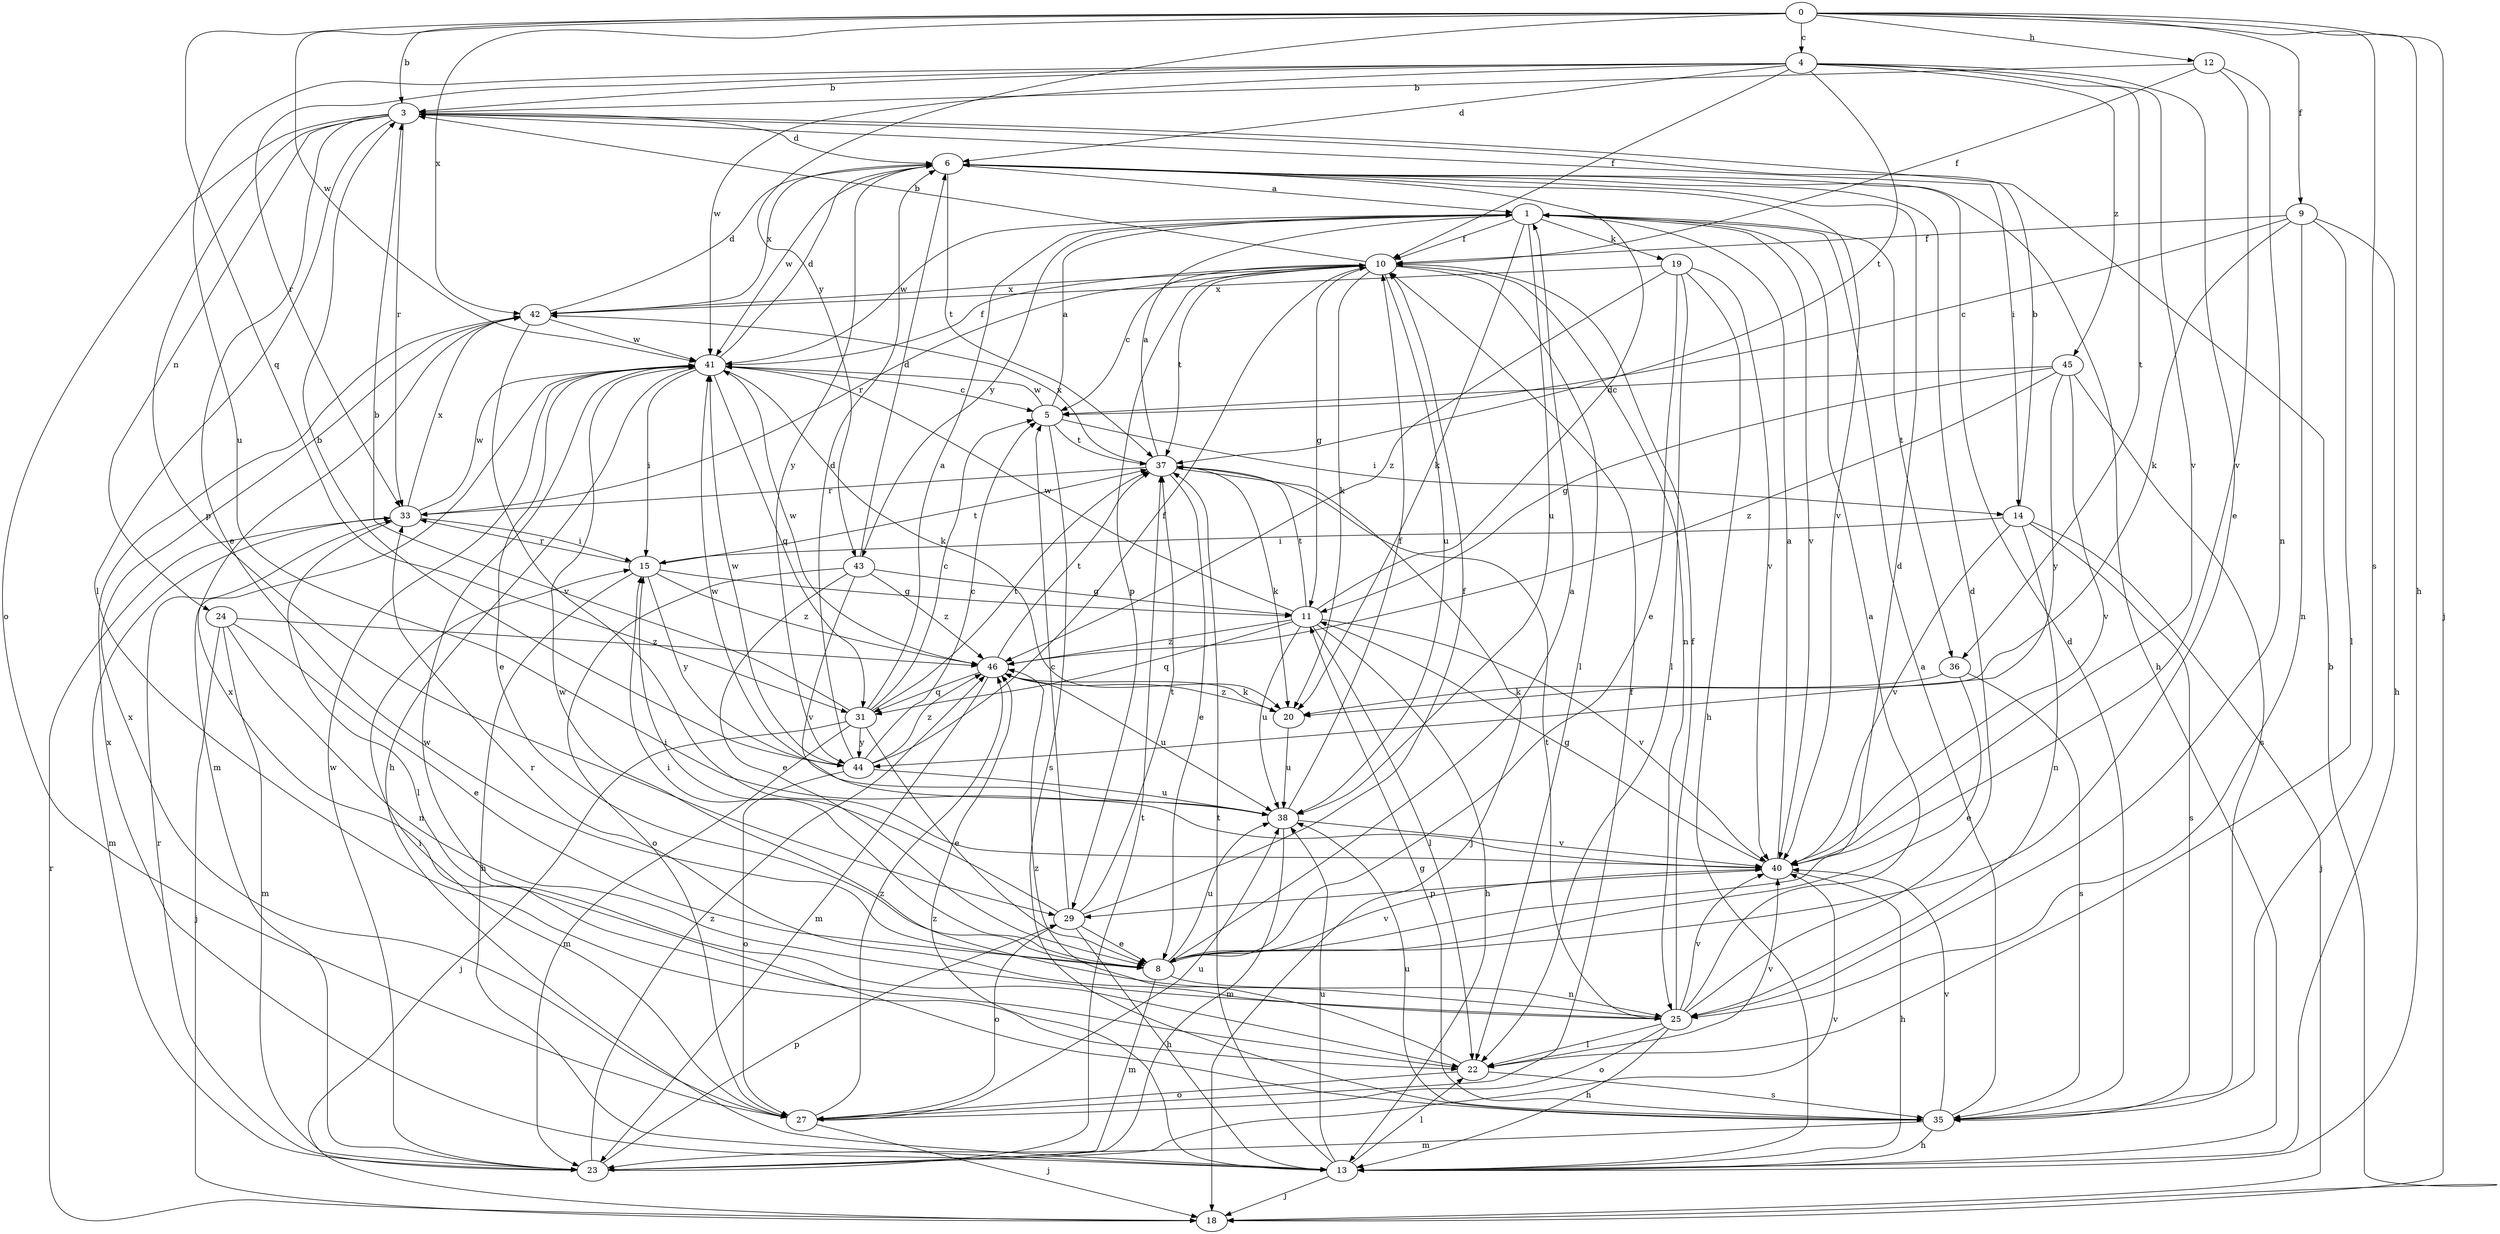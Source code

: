 strict digraph  {
0;
1;
3;
4;
5;
6;
8;
9;
10;
11;
12;
13;
14;
15;
18;
19;
20;
22;
23;
24;
25;
27;
29;
31;
33;
35;
36;
37;
38;
40;
41;
42;
43;
44;
45;
46;
0 -> 3  [label=b];
0 -> 4  [label=c];
0 -> 9  [label=f];
0 -> 12  [label=h];
0 -> 13  [label=h];
0 -> 18  [label=j];
0 -> 31  [label=q];
0 -> 35  [label=s];
0 -> 41  [label=w];
0 -> 42  [label=x];
0 -> 43  [label=y];
1 -> 10  [label=f];
1 -> 19  [label=k];
1 -> 20  [label=k];
1 -> 36  [label=t];
1 -> 38  [label=u];
1 -> 40  [label=v];
1 -> 41  [label=w];
1 -> 43  [label=y];
3 -> 6  [label=d];
3 -> 8  [label=e];
3 -> 14  [label=i];
3 -> 22  [label=l];
3 -> 24  [label=n];
3 -> 27  [label=o];
3 -> 29  [label=p];
3 -> 33  [label=r];
4 -> 3  [label=b];
4 -> 6  [label=d];
4 -> 8  [label=e];
4 -> 10  [label=f];
4 -> 33  [label=r];
4 -> 36  [label=t];
4 -> 37  [label=t];
4 -> 38  [label=u];
4 -> 40  [label=v];
4 -> 41  [label=w];
4 -> 45  [label=z];
5 -> 1  [label=a];
5 -> 14  [label=i];
5 -> 35  [label=s];
5 -> 37  [label=t];
5 -> 41  [label=w];
6 -> 1  [label=a];
6 -> 13  [label=h];
6 -> 37  [label=t];
6 -> 40  [label=v];
6 -> 41  [label=w];
6 -> 42  [label=x];
6 -> 44  [label=y];
8 -> 1  [label=a];
8 -> 6  [label=d];
8 -> 15  [label=i];
8 -> 23  [label=m];
8 -> 25  [label=n];
8 -> 38  [label=u];
8 -> 40  [label=v];
9 -> 5  [label=c];
9 -> 10  [label=f];
9 -> 13  [label=h];
9 -> 20  [label=k];
9 -> 22  [label=l];
9 -> 25  [label=n];
10 -> 3  [label=b];
10 -> 5  [label=c];
10 -> 11  [label=g];
10 -> 20  [label=k];
10 -> 22  [label=l];
10 -> 25  [label=n];
10 -> 29  [label=p];
10 -> 33  [label=r];
10 -> 37  [label=t];
10 -> 38  [label=u];
10 -> 42  [label=x];
11 -> 6  [label=d];
11 -> 13  [label=h];
11 -> 22  [label=l];
11 -> 31  [label=q];
11 -> 37  [label=t];
11 -> 38  [label=u];
11 -> 40  [label=v];
11 -> 41  [label=w];
11 -> 46  [label=z];
12 -> 3  [label=b];
12 -> 10  [label=f];
12 -> 25  [label=n];
12 -> 40  [label=v];
13 -> 18  [label=j];
13 -> 22  [label=l];
13 -> 37  [label=t];
13 -> 38  [label=u];
13 -> 42  [label=x];
13 -> 46  [label=z];
14 -> 3  [label=b];
14 -> 15  [label=i];
14 -> 18  [label=j];
14 -> 25  [label=n];
14 -> 35  [label=s];
14 -> 40  [label=v];
15 -> 11  [label=g];
15 -> 13  [label=h];
15 -> 33  [label=r];
15 -> 37  [label=t];
15 -> 44  [label=y];
15 -> 46  [label=z];
18 -> 3  [label=b];
18 -> 33  [label=r];
19 -> 8  [label=e];
19 -> 13  [label=h];
19 -> 22  [label=l];
19 -> 40  [label=v];
19 -> 42  [label=x];
19 -> 46  [label=z];
20 -> 38  [label=u];
20 -> 46  [label=z];
22 -> 27  [label=o];
22 -> 35  [label=s];
22 -> 40  [label=v];
22 -> 42  [label=x];
22 -> 46  [label=z];
23 -> 29  [label=p];
23 -> 33  [label=r];
23 -> 37  [label=t];
23 -> 40  [label=v];
23 -> 41  [label=w];
23 -> 46  [label=z];
24 -> 8  [label=e];
24 -> 18  [label=j];
24 -> 23  [label=m];
24 -> 25  [label=n];
24 -> 46  [label=z];
25 -> 1  [label=a];
25 -> 6  [label=d];
25 -> 10  [label=f];
25 -> 13  [label=h];
25 -> 22  [label=l];
25 -> 27  [label=o];
25 -> 33  [label=r];
25 -> 37  [label=t];
25 -> 40  [label=v];
25 -> 41  [label=w];
27 -> 10  [label=f];
27 -> 15  [label=i];
27 -> 18  [label=j];
27 -> 38  [label=u];
27 -> 42  [label=x];
27 -> 46  [label=z];
29 -> 5  [label=c];
29 -> 8  [label=e];
29 -> 10  [label=f];
29 -> 13  [label=h];
29 -> 15  [label=i];
29 -> 27  [label=o];
29 -> 37  [label=t];
31 -> 1  [label=a];
31 -> 3  [label=b];
31 -> 5  [label=c];
31 -> 8  [label=e];
31 -> 18  [label=j];
31 -> 23  [label=m];
31 -> 37  [label=t];
31 -> 44  [label=y];
33 -> 15  [label=i];
33 -> 22  [label=l];
33 -> 23  [label=m];
33 -> 41  [label=w];
33 -> 42  [label=x];
35 -> 1  [label=a];
35 -> 6  [label=d];
35 -> 11  [label=g];
35 -> 13  [label=h];
35 -> 23  [label=m];
35 -> 38  [label=u];
35 -> 40  [label=v];
35 -> 41  [label=w];
36 -> 8  [label=e];
36 -> 20  [label=k];
36 -> 35  [label=s];
37 -> 1  [label=a];
37 -> 8  [label=e];
37 -> 18  [label=j];
37 -> 20  [label=k];
37 -> 33  [label=r];
37 -> 42  [label=x];
38 -> 10  [label=f];
38 -> 23  [label=m];
38 -> 40  [label=v];
38 -> 41  [label=w];
40 -> 1  [label=a];
40 -> 11  [label=g];
40 -> 13  [label=h];
40 -> 29  [label=p];
41 -> 5  [label=c];
41 -> 6  [label=d];
41 -> 8  [label=e];
41 -> 10  [label=f];
41 -> 13  [label=h];
41 -> 15  [label=i];
41 -> 20  [label=k];
41 -> 23  [label=m];
41 -> 31  [label=q];
42 -> 6  [label=d];
42 -> 40  [label=v];
42 -> 41  [label=w];
43 -> 6  [label=d];
43 -> 8  [label=e];
43 -> 11  [label=g];
43 -> 27  [label=o];
43 -> 40  [label=v];
43 -> 46  [label=z];
44 -> 3  [label=b];
44 -> 5  [label=c];
44 -> 6  [label=d];
44 -> 10  [label=f];
44 -> 27  [label=o];
44 -> 38  [label=u];
44 -> 41  [label=w];
44 -> 46  [label=z];
45 -> 5  [label=c];
45 -> 11  [label=g];
45 -> 35  [label=s];
45 -> 40  [label=v];
45 -> 44  [label=y];
45 -> 46  [label=z];
46 -> 20  [label=k];
46 -> 23  [label=m];
46 -> 31  [label=q];
46 -> 37  [label=t];
46 -> 38  [label=u];
46 -> 41  [label=w];
}
